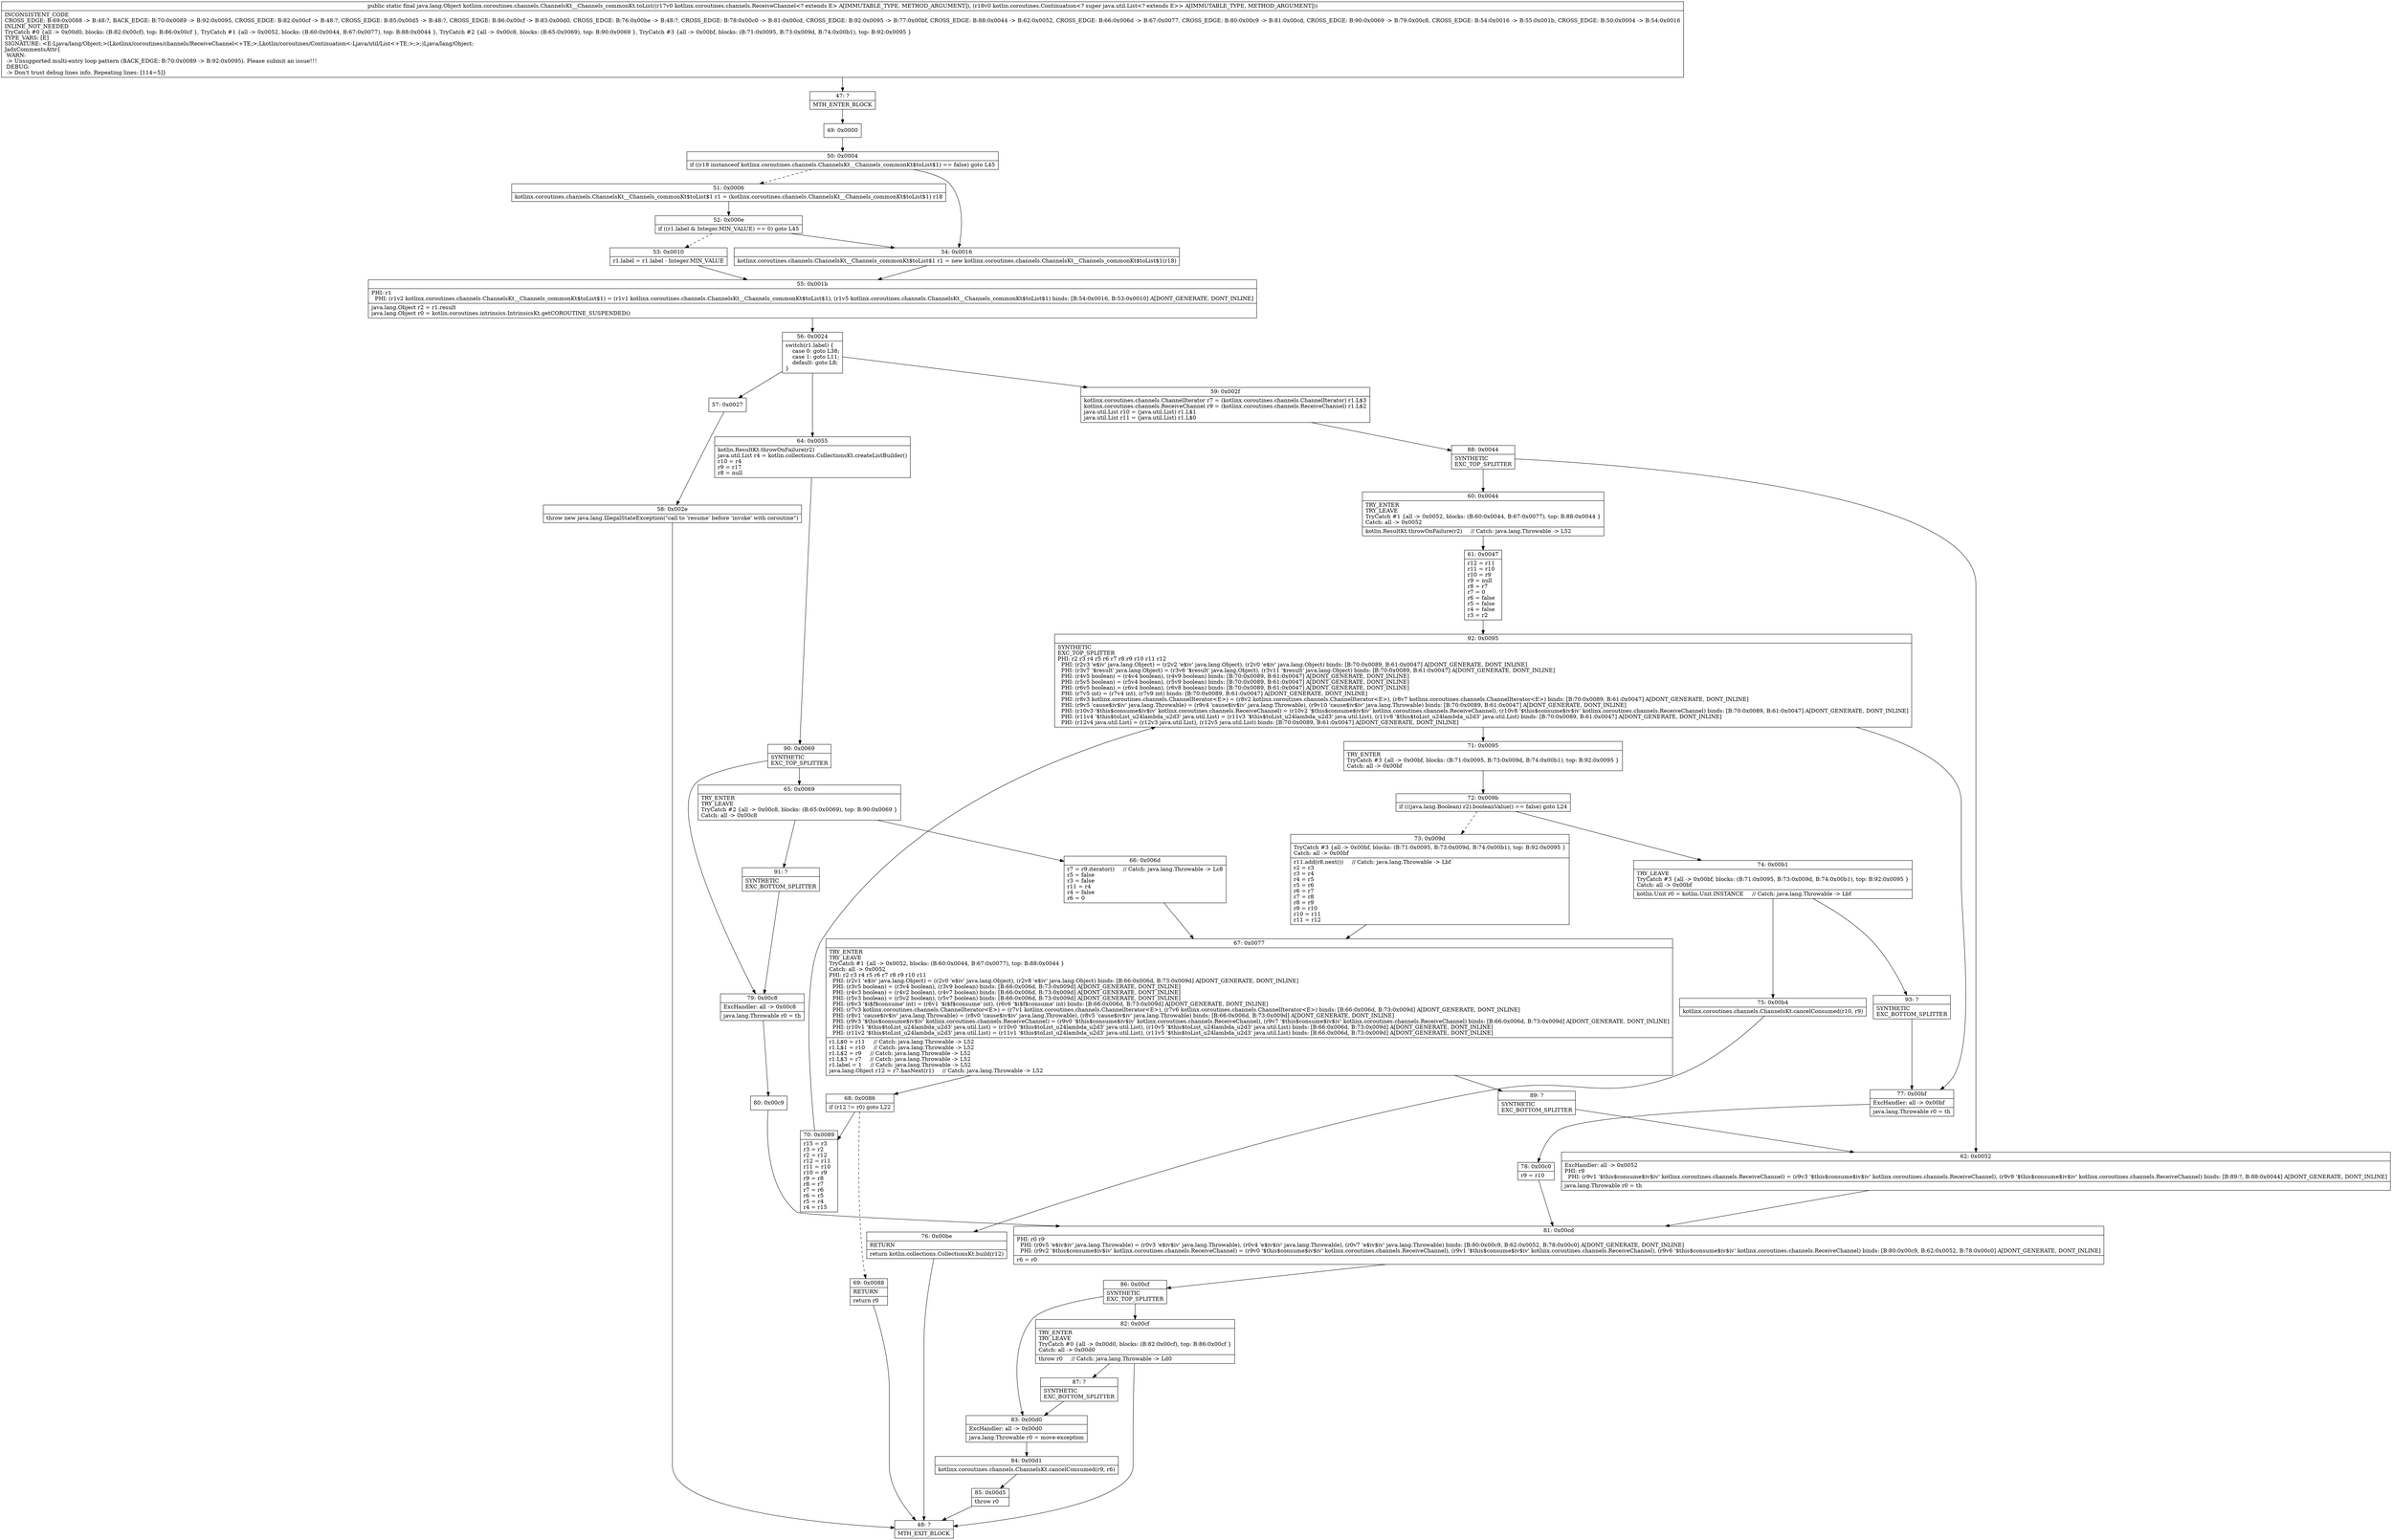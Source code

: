 digraph "CFG forkotlinx.coroutines.channels.ChannelsKt__Channels_commonKt.toList(Lkotlinx\/coroutines\/channels\/ReceiveChannel;Lkotlin\/coroutines\/Continuation;)Ljava\/lang\/Object;" {
Node_47 [shape=record,label="{47\:\ ?|MTH_ENTER_BLOCK\l}"];
Node_49 [shape=record,label="{49\:\ 0x0000}"];
Node_50 [shape=record,label="{50\:\ 0x0004|if ((r18 instanceof kotlinx.coroutines.channels.ChannelsKt__Channels_commonKt$toList$1) == false) goto L45\l}"];
Node_51 [shape=record,label="{51\:\ 0x0006|kotlinx.coroutines.channels.ChannelsKt__Channels_commonKt$toList$1 r1 = (kotlinx.coroutines.channels.ChannelsKt__Channels_commonKt$toList$1) r18\l}"];
Node_52 [shape=record,label="{52\:\ 0x000e|if ((r1.label & Integer.MIN_VALUE) == 0) goto L45\l}"];
Node_53 [shape=record,label="{53\:\ 0x0010|r1.label = r1.label \- Integer.MIN_VALUE\l}"];
Node_55 [shape=record,label="{55\:\ 0x001b|PHI: r1 \l  PHI: (r1v2 kotlinx.coroutines.channels.ChannelsKt__Channels_commonKt$toList$1) = (r1v1 kotlinx.coroutines.channels.ChannelsKt__Channels_commonKt$toList$1), (r1v5 kotlinx.coroutines.channels.ChannelsKt__Channels_commonKt$toList$1) binds: [B:54:0x0016, B:53:0x0010] A[DONT_GENERATE, DONT_INLINE]\l|java.lang.Object r2 = r1.result\ljava.lang.Object r0 = kotlin.coroutines.intrinsics.IntrinsicsKt.getCOROUTINE_SUSPENDED()\l}"];
Node_56 [shape=record,label="{56\:\ 0x0024|switch(r1.label) \{\l    case 0: goto L38;\l    case 1: goto L11;\l    default: goto L8;\l\}\l}"];
Node_57 [shape=record,label="{57\:\ 0x0027}"];
Node_58 [shape=record,label="{58\:\ 0x002e|throw new java.lang.IllegalStateException(\"call to 'resume' before 'invoke' with coroutine\")\l}"];
Node_48 [shape=record,label="{48\:\ ?|MTH_EXIT_BLOCK\l}"];
Node_59 [shape=record,label="{59\:\ 0x002f|kotlinx.coroutines.channels.ChannelIterator r7 = (kotlinx.coroutines.channels.ChannelIterator) r1.L$3\lkotlinx.coroutines.channels.ReceiveChannel r9 = (kotlinx.coroutines.channels.ReceiveChannel) r1.L$2\ljava.util.List r10 = (java.util.List) r1.L$1\ljava.util.List r11 = (java.util.List) r1.L$0\l}"];
Node_88 [shape=record,label="{88\:\ 0x0044|SYNTHETIC\lEXC_TOP_SPLITTER\l}"];
Node_60 [shape=record,label="{60\:\ 0x0044|TRY_ENTER\lTRY_LEAVE\lTryCatch #1 \{all \-\> 0x0052, blocks: (B:60:0x0044, B:67:0x0077), top: B:88:0x0044 \}\lCatch: all \-\> 0x0052\l|kotlin.ResultKt.throwOnFailure(r2)     \/\/ Catch: java.lang.Throwable \-\> L52\l}"];
Node_61 [shape=record,label="{61\:\ 0x0047|r12 = r11\lr11 = r10\lr10 = r9\lr9 = null\lr8 = r7\lr7 = 0\lr6 = false\lr5 = false\lr4 = false\lr3 = r2\l}"];
Node_92 [shape=record,label="{92\:\ 0x0095|SYNTHETIC\lEXC_TOP_SPLITTER\lPHI: r2 r3 r4 r5 r6 r7 r8 r9 r10 r11 r12 \l  PHI: (r2v3 'e$iv' java.lang.Object) = (r2v2 'e$iv' java.lang.Object), (r2v0 'e$iv' java.lang.Object) binds: [B:70:0x0089, B:61:0x0047] A[DONT_GENERATE, DONT_INLINE]\l  PHI: (r3v7 '$result' java.lang.Object) = (r3v6 '$result' java.lang.Object), (r3v11 '$result' java.lang.Object) binds: [B:70:0x0089, B:61:0x0047] A[DONT_GENERATE, DONT_INLINE]\l  PHI: (r4v5 boolean) = (r4v4 boolean), (r4v9 boolean) binds: [B:70:0x0089, B:61:0x0047] A[DONT_GENERATE, DONT_INLINE]\l  PHI: (r5v5 boolean) = (r5v4 boolean), (r5v9 boolean) binds: [B:70:0x0089, B:61:0x0047] A[DONT_GENERATE, DONT_INLINE]\l  PHI: (r6v5 boolean) = (r6v4 boolean), (r6v8 boolean) binds: [B:70:0x0089, B:61:0x0047] A[DONT_GENERATE, DONT_INLINE]\l  PHI: (r7v5 int) = (r7v4 int), (r7v9 int) binds: [B:70:0x0089, B:61:0x0047] A[DONT_GENERATE, DONT_INLINE]\l  PHI: (r8v3 kotlinx.coroutines.channels.ChannelIterator\<E\>) = (r8v2 kotlinx.coroutines.channels.ChannelIterator\<E\>), (r8v7 kotlinx.coroutines.channels.ChannelIterator\<E\>) binds: [B:70:0x0089, B:61:0x0047] A[DONT_GENERATE, DONT_INLINE]\l  PHI: (r9v5 'cause$iv$iv' java.lang.Throwable) = (r9v4 'cause$iv$iv' java.lang.Throwable), (r9v10 'cause$iv$iv' java.lang.Throwable) binds: [B:70:0x0089, B:61:0x0047] A[DONT_GENERATE, DONT_INLINE]\l  PHI: (r10v3 '$this$consume$iv$iv' kotlinx.coroutines.channels.ReceiveChannel) = (r10v2 '$this$consume$iv$iv' kotlinx.coroutines.channels.ReceiveChannel), (r10v8 '$this$consume$iv$iv' kotlinx.coroutines.channels.ReceiveChannel) binds: [B:70:0x0089, B:61:0x0047] A[DONT_GENERATE, DONT_INLINE]\l  PHI: (r11v4 '$this$toList_u24lambda_u2d3' java.util.List) = (r11v3 '$this$toList_u24lambda_u2d3' java.util.List), (r11v8 '$this$toList_u24lambda_u2d3' java.util.List) binds: [B:70:0x0089, B:61:0x0047] A[DONT_GENERATE, DONT_INLINE]\l  PHI: (r12v4 java.util.List) = (r12v3 java.util.List), (r12v5 java.util.List) binds: [B:70:0x0089, B:61:0x0047] A[DONT_GENERATE, DONT_INLINE]\l}"];
Node_71 [shape=record,label="{71\:\ 0x0095|TRY_ENTER\lTryCatch #3 \{all \-\> 0x00bf, blocks: (B:71:0x0095, B:73:0x009d, B:74:0x00b1), top: B:92:0x0095 \}\lCatch: all \-\> 0x00bf\l}"];
Node_72 [shape=record,label="{72\:\ 0x009b|if (((java.lang.Boolean) r2).booleanValue() == false) goto L24\l}"];
Node_73 [shape=record,label="{73\:\ 0x009d|TryCatch #3 \{all \-\> 0x00bf, blocks: (B:71:0x0095, B:73:0x009d, B:74:0x00b1), top: B:92:0x0095 \}\lCatch: all \-\> 0x00bf\l|r11.add(r8.next())     \/\/ Catch: java.lang.Throwable \-\> Lbf\lr2 = r3\lr3 = r4\lr4 = r5\lr5 = r6\lr6 = r7\lr7 = r8\lr8 = r9\lr9 = r10\lr10 = r11\lr11 = r12\l}"];
Node_67 [shape=record,label="{67\:\ 0x0077|TRY_ENTER\lTRY_LEAVE\lTryCatch #1 \{all \-\> 0x0052, blocks: (B:60:0x0044, B:67:0x0077), top: B:88:0x0044 \}\lCatch: all \-\> 0x0052\lPHI: r2 r3 r4 r5 r6 r7 r8 r9 r10 r11 \l  PHI: (r2v1 'e$iv' java.lang.Object) = (r2v0 'e$iv' java.lang.Object), (r2v8 'e$iv' java.lang.Object) binds: [B:66:0x006d, B:73:0x009d] A[DONT_GENERATE, DONT_INLINE]\l  PHI: (r3v5 boolean) = (r3v4 boolean), (r3v9 boolean) binds: [B:66:0x006d, B:73:0x009d] A[DONT_GENERATE, DONT_INLINE]\l  PHI: (r4v3 boolean) = (r4v2 boolean), (r4v7 boolean) binds: [B:66:0x006d, B:73:0x009d] A[DONT_GENERATE, DONT_INLINE]\l  PHI: (r5v3 boolean) = (r5v2 boolean), (r5v7 boolean) binds: [B:66:0x006d, B:73:0x009d] A[DONT_GENERATE, DONT_INLINE]\l  PHI: (r6v3 '$i$f$consume' int) = (r6v1 '$i$f$consume' int), (r6v6 '$i$f$consume' int) binds: [B:66:0x006d, B:73:0x009d] A[DONT_GENERATE, DONT_INLINE]\l  PHI: (r7v3 kotlinx.coroutines.channels.ChannelIterator\<E\>) = (r7v1 kotlinx.coroutines.channels.ChannelIterator\<E\>), (r7v6 kotlinx.coroutines.channels.ChannelIterator\<E\>) binds: [B:66:0x006d, B:73:0x009d] A[DONT_GENERATE, DONT_INLINE]\l  PHI: (r8v1 'cause$iv$iv' java.lang.Throwable) = (r8v0 'cause$iv$iv' java.lang.Throwable), (r8v5 'cause$iv$iv' java.lang.Throwable) binds: [B:66:0x006d, B:73:0x009d] A[DONT_GENERATE, DONT_INLINE]\l  PHI: (r9v3 '$this$consume$iv$iv' kotlinx.coroutines.channels.ReceiveChannel) = (r9v0 '$this$consume$iv$iv' kotlinx.coroutines.channels.ReceiveChannel), (r9v7 '$this$consume$iv$iv' kotlinx.coroutines.channels.ReceiveChannel) binds: [B:66:0x006d, B:73:0x009d] A[DONT_GENERATE, DONT_INLINE]\l  PHI: (r10v1 '$this$toList_u24lambda_u2d3' java.util.List) = (r10v0 '$this$toList_u24lambda_u2d3' java.util.List), (r10v5 '$this$toList_u24lambda_u2d3' java.util.List) binds: [B:66:0x006d, B:73:0x009d] A[DONT_GENERATE, DONT_INLINE]\l  PHI: (r11v2 '$this$toList_u24lambda_u2d3' java.util.List) = (r11v1 '$this$toList_u24lambda_u2d3' java.util.List), (r11v5 '$this$toList_u24lambda_u2d3' java.util.List) binds: [B:66:0x006d, B:73:0x009d] A[DONT_GENERATE, DONT_INLINE]\l|r1.L$0 = r11     \/\/ Catch: java.lang.Throwable \-\> L52\lr1.L$1 = r10     \/\/ Catch: java.lang.Throwable \-\> L52\lr1.L$2 = r9     \/\/ Catch: java.lang.Throwable \-\> L52\lr1.L$3 = r7     \/\/ Catch: java.lang.Throwable \-\> L52\lr1.label = 1     \/\/ Catch: java.lang.Throwable \-\> L52\ljava.lang.Object r12 = r7.hasNext(r1)     \/\/ Catch: java.lang.Throwable \-\> L52\l}"];
Node_68 [shape=record,label="{68\:\ 0x0086|if (r12 != r0) goto L22\l}"];
Node_69 [shape=record,label="{69\:\ 0x0088|RETURN\l|return r0\l}"];
Node_70 [shape=record,label="{70\:\ 0x0089|r15 = r3\lr3 = r2\lr2 = r12\lr12 = r11\lr11 = r10\lr10 = r9\lr9 = r8\lr8 = r7\lr7 = r6\lr6 = r5\lr5 = r4\lr4 = r15\l}"];
Node_89 [shape=record,label="{89\:\ ?|SYNTHETIC\lEXC_BOTTOM_SPLITTER\l}"];
Node_74 [shape=record,label="{74\:\ 0x00b1|TRY_LEAVE\lTryCatch #3 \{all \-\> 0x00bf, blocks: (B:71:0x0095, B:73:0x009d, B:74:0x00b1), top: B:92:0x0095 \}\lCatch: all \-\> 0x00bf\l|kotlin.Unit r0 = kotlin.Unit.INSTANCE     \/\/ Catch: java.lang.Throwable \-\> Lbf\l}"];
Node_75 [shape=record,label="{75\:\ 0x00b4|kotlinx.coroutines.channels.ChannelsKt.cancelConsumed(r10, r9)\l}"];
Node_76 [shape=record,label="{76\:\ 0x00be|RETURN\l|return kotlin.collections.CollectionsKt.build(r12)\l}"];
Node_93 [shape=record,label="{93\:\ ?|SYNTHETIC\lEXC_BOTTOM_SPLITTER\l}"];
Node_77 [shape=record,label="{77\:\ 0x00bf|ExcHandler: all \-\> 0x00bf\l|java.lang.Throwable r0 = th\l}"];
Node_78 [shape=record,label="{78\:\ 0x00c0|r9 = r10\l}"];
Node_81 [shape=record,label="{81\:\ 0x00cd|PHI: r0 r9 \l  PHI: (r0v5 'e$iv$iv' java.lang.Throwable) = (r0v3 'e$iv$iv' java.lang.Throwable), (r0v4 'e$iv$iv' java.lang.Throwable), (r0v7 'e$iv$iv' java.lang.Throwable) binds: [B:80:0x00c9, B:62:0x0052, B:78:0x00c0] A[DONT_GENERATE, DONT_INLINE]\l  PHI: (r9v2 '$this$consume$iv$iv' kotlinx.coroutines.channels.ReceiveChannel) = (r9v0 '$this$consume$iv$iv' kotlinx.coroutines.channels.ReceiveChannel), (r9v1 '$this$consume$iv$iv' kotlinx.coroutines.channels.ReceiveChannel), (r9v6 '$this$consume$iv$iv' kotlinx.coroutines.channels.ReceiveChannel) binds: [B:80:0x00c9, B:62:0x0052, B:78:0x00c0] A[DONT_GENERATE, DONT_INLINE]\l|r6 = r0\l}"];
Node_86 [shape=record,label="{86\:\ 0x00cf|SYNTHETIC\lEXC_TOP_SPLITTER\l}"];
Node_82 [shape=record,label="{82\:\ 0x00cf|TRY_ENTER\lTRY_LEAVE\lTryCatch #0 \{all \-\> 0x00d0, blocks: (B:82:0x00cf), top: B:86:0x00cf \}\lCatch: all \-\> 0x00d0\l|throw r0     \/\/ Catch: java.lang.Throwable \-\> Ld0\l}"];
Node_87 [shape=record,label="{87\:\ ?|SYNTHETIC\lEXC_BOTTOM_SPLITTER\l}"];
Node_83 [shape=record,label="{83\:\ 0x00d0|ExcHandler: all \-\> 0x00d0\l|java.lang.Throwable r0 = move\-exception\l}"];
Node_84 [shape=record,label="{84\:\ 0x00d1|kotlinx.coroutines.channels.ChannelsKt.cancelConsumed(r9, r6)\l}"];
Node_85 [shape=record,label="{85\:\ 0x00d5|throw r0\l}"];
Node_62 [shape=record,label="{62\:\ 0x0052|ExcHandler: all \-\> 0x0052\lPHI: r9 \l  PHI: (r9v1 '$this$consume$iv$iv' kotlinx.coroutines.channels.ReceiveChannel) = (r9v3 '$this$consume$iv$iv' kotlinx.coroutines.channels.ReceiveChannel), (r9v9 '$this$consume$iv$iv' kotlinx.coroutines.channels.ReceiveChannel) binds: [B:89:?, B:88:0x0044] A[DONT_GENERATE, DONT_INLINE]\l|java.lang.Throwable r0 = th\l}"];
Node_64 [shape=record,label="{64\:\ 0x0055|kotlin.ResultKt.throwOnFailure(r2)\ljava.util.List r4 = kotlin.collections.CollectionsKt.createListBuilder()\lr10 = r4\lr9 = r17\lr8 = null\l}"];
Node_90 [shape=record,label="{90\:\ 0x0069|SYNTHETIC\lEXC_TOP_SPLITTER\l}"];
Node_65 [shape=record,label="{65\:\ 0x0069|TRY_ENTER\lTRY_LEAVE\lTryCatch #2 \{all \-\> 0x00c8, blocks: (B:65:0x0069), top: B:90:0x0069 \}\lCatch: all \-\> 0x00c8\l}"];
Node_66 [shape=record,label="{66\:\ 0x006d|r7 = r9.iterator()     \/\/ Catch: java.lang.Throwable \-\> Lc8\lr5 = false\lr3 = false\lr11 = r4\lr4 = false\lr6 = 0\l}"];
Node_91 [shape=record,label="{91\:\ ?|SYNTHETIC\lEXC_BOTTOM_SPLITTER\l}"];
Node_79 [shape=record,label="{79\:\ 0x00c8|ExcHandler: all \-\> 0x00c8\l|java.lang.Throwable r0 = th\l}"];
Node_80 [shape=record,label="{80\:\ 0x00c9}"];
Node_54 [shape=record,label="{54\:\ 0x0016|kotlinx.coroutines.channels.ChannelsKt__Channels_commonKt$toList$1 r1 = new kotlinx.coroutines.channels.ChannelsKt__Channels_commonKt$toList$1(r18)\l}"];
MethodNode[shape=record,label="{public static final java.lang.Object kotlinx.coroutines.channels.ChannelsKt__Channels_commonKt.toList((r17v0 kotlinx.coroutines.channels.ReceiveChannel\<? extends E\> A[IMMUTABLE_TYPE, METHOD_ARGUMENT]), (r18v0 kotlin.coroutines.Continuation\<? super java.util.List\<? extends E\>\> A[IMMUTABLE_TYPE, METHOD_ARGUMENT]))  | INCONSISTENT_CODE\lCROSS_EDGE: B:69:0x0088 \-\> B:48:?, BACK_EDGE: B:70:0x0089 \-\> B:92:0x0095, CROSS_EDGE: B:82:0x00cf \-\> B:48:?, CROSS_EDGE: B:85:0x00d5 \-\> B:48:?, CROSS_EDGE: B:86:0x00cf \-\> B:83:0x00d0, CROSS_EDGE: B:76:0x00be \-\> B:48:?, CROSS_EDGE: B:78:0x00c0 \-\> B:81:0x00cd, CROSS_EDGE: B:92:0x0095 \-\> B:77:0x00bf, CROSS_EDGE: B:88:0x0044 \-\> B:62:0x0052, CROSS_EDGE: B:66:0x006d \-\> B:67:0x0077, CROSS_EDGE: B:80:0x00c9 \-\> B:81:0x00cd, CROSS_EDGE: B:90:0x0069 \-\> B:79:0x00c8, CROSS_EDGE: B:54:0x0016 \-\> B:55:0x001b, CROSS_EDGE: B:50:0x0004 \-\> B:54:0x0016\lINLINE_NOT_NEEDED\lTryCatch #0 \{all \-\> 0x00d0, blocks: (B:82:0x00cf), top: B:86:0x00cf \}, TryCatch #1 \{all \-\> 0x0052, blocks: (B:60:0x0044, B:67:0x0077), top: B:88:0x0044 \}, TryCatch #2 \{all \-\> 0x00c8, blocks: (B:65:0x0069), top: B:90:0x0069 \}, TryCatch #3 \{all \-\> 0x00bf, blocks: (B:71:0x0095, B:73:0x009d, B:74:0x00b1), top: B:92:0x0095 \}\lTYPE_VARS: [E]\lSIGNATURE: \<E:Ljava\/lang\/Object;\>(Lkotlinx\/coroutines\/channels\/ReceiveChannel\<+TE;\>;Lkotlin\/coroutines\/Continuation\<\-Ljava\/util\/List\<+TE;\>;\>;)Ljava\/lang\/Object;\lJadxCommentsAttr\{\l WARN: \l \-\> Unsupported multi\-entry loop pattern (BACK_EDGE: B:70:0x0089 \-\> B:92:0x0095). Please submit an issue!!!\l DEBUG: \l \-\> Don't trust debug lines info. Repeating lines: [114=5]\}\l}"];
MethodNode -> Node_47;Node_47 -> Node_49;
Node_49 -> Node_50;
Node_50 -> Node_51[style=dashed];
Node_50 -> Node_54;
Node_51 -> Node_52;
Node_52 -> Node_53[style=dashed];
Node_52 -> Node_54;
Node_53 -> Node_55;
Node_55 -> Node_56;
Node_56 -> Node_57;
Node_56 -> Node_59;
Node_56 -> Node_64;
Node_57 -> Node_58;
Node_58 -> Node_48;
Node_59 -> Node_88;
Node_88 -> Node_60;
Node_88 -> Node_62;
Node_60 -> Node_61;
Node_61 -> Node_92;
Node_92 -> Node_71;
Node_92 -> Node_77;
Node_71 -> Node_72;
Node_72 -> Node_73[style=dashed];
Node_72 -> Node_74;
Node_73 -> Node_67;
Node_67 -> Node_68;
Node_67 -> Node_89;
Node_68 -> Node_69[style=dashed];
Node_68 -> Node_70;
Node_69 -> Node_48;
Node_70 -> Node_92;
Node_89 -> Node_62;
Node_74 -> Node_75;
Node_74 -> Node_93;
Node_75 -> Node_76;
Node_76 -> Node_48;
Node_93 -> Node_77;
Node_77 -> Node_78;
Node_78 -> Node_81;
Node_81 -> Node_86;
Node_86 -> Node_82;
Node_86 -> Node_83;
Node_82 -> Node_48;
Node_82 -> Node_87;
Node_87 -> Node_83;
Node_83 -> Node_84;
Node_84 -> Node_85;
Node_85 -> Node_48;
Node_62 -> Node_81;
Node_64 -> Node_90;
Node_90 -> Node_65;
Node_90 -> Node_79;
Node_65 -> Node_66;
Node_65 -> Node_91;
Node_66 -> Node_67;
Node_91 -> Node_79;
Node_79 -> Node_80;
Node_80 -> Node_81;
Node_54 -> Node_55;
}

